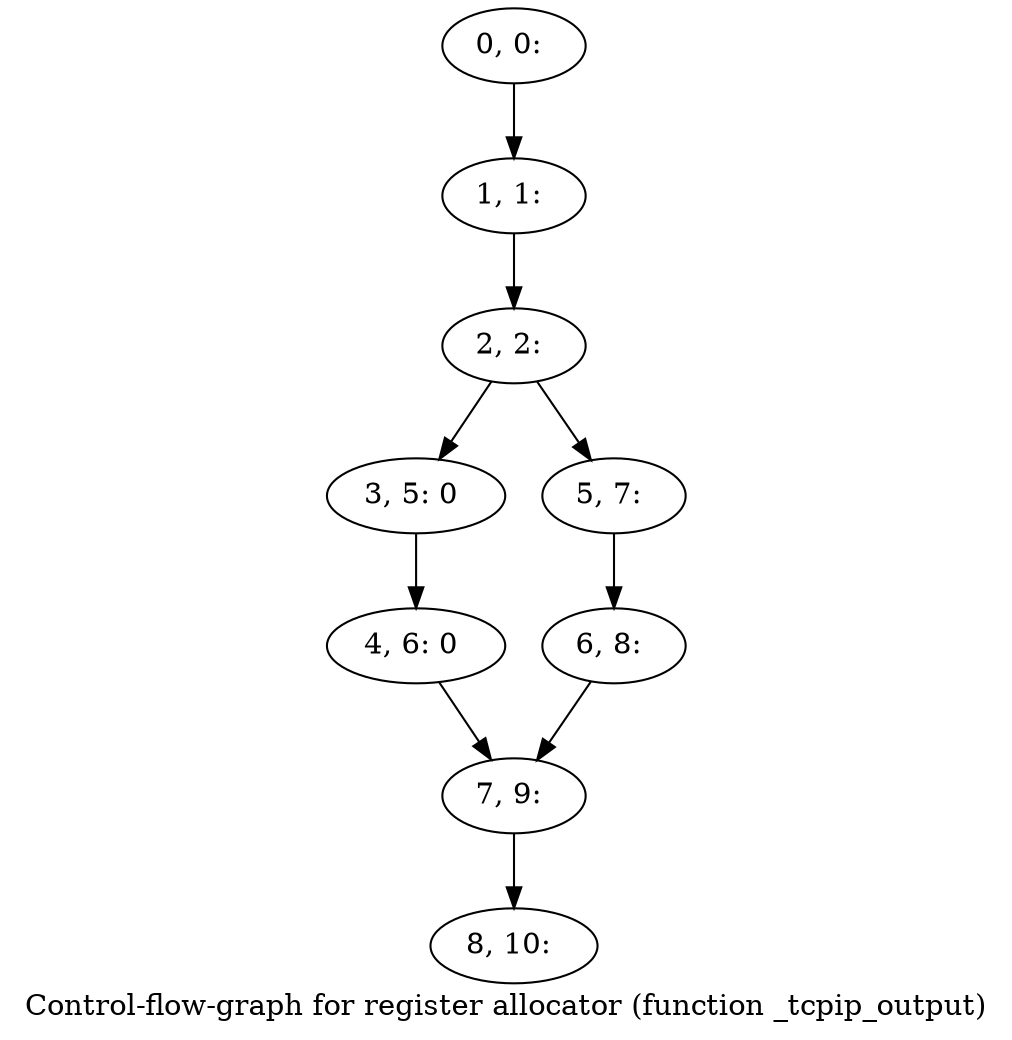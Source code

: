digraph G {
graph [label="Control-flow-graph for register allocator (function _tcpip_output)"]
0[label="0, 0: "];
1[label="1, 1: "];
2[label="2, 2: "];
3[label="3, 5: 0 "];
4[label="4, 6: 0 "];
5[label="5, 7: "];
6[label="6, 8: "];
7[label="7, 9: "];
8[label="8, 10: "];
0->1 ;
1->2 ;
2->3 ;
2->5 ;
3->4 ;
4->7 ;
5->6 ;
6->7 ;
7->8 ;
}

